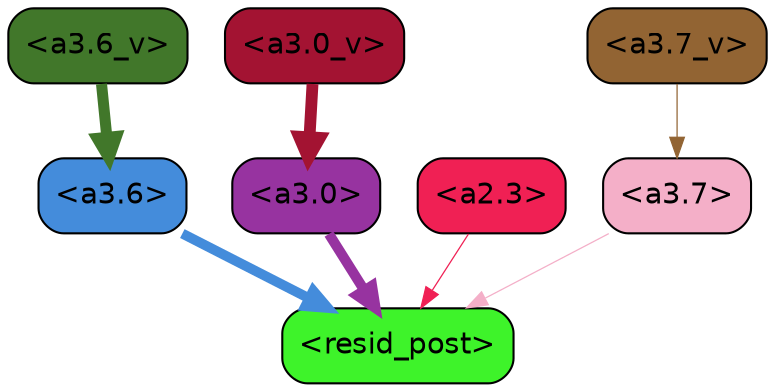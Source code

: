 strict digraph "" {
	graph [bgcolor=transparent,
		layout=dot,
		overlap=false,
		splines=true
	];
	"<a3.7>"	[color=black,
		fillcolor="#f4afc8",
		fontname=Helvetica,
		shape=box,
		style="filled, rounded"];
	"<resid_post>"	[color=black,
		fillcolor="#3ef32a",
		fontname=Helvetica,
		shape=box,
		style="filled, rounded"];
	"<a3.7>" -> "<resid_post>"	[color="#f4afc8",
		penwidth=0.6];
	"<a3.6>"	[color=black,
		fillcolor="#448cdb",
		fontname=Helvetica,
		shape=box,
		style="filled, rounded"];
	"<a3.6>" -> "<resid_post>"	[color="#448cdb",
		penwidth=4.7534414529800415];
	"<a3.0>"	[color=black,
		fillcolor="#9733a0",
		fontname=Helvetica,
		shape=box,
		style="filled, rounded"];
	"<a3.0>" -> "<resid_post>"	[color="#9733a0",
		penwidth=4.898576855659485];
	"<a2.3>"	[color=black,
		fillcolor="#f02054",
		fontname=Helvetica,
		shape=box,
		style="filled, rounded"];
	"<a2.3>" -> "<resid_post>"	[color="#f02054",
		penwidth=0.6];
	"<a3.7_v>"	[color=black,
		fillcolor="#926433",
		fontname=Helvetica,
		shape=box,
		style="filled, rounded"];
	"<a3.7_v>" -> "<a3.7>"	[color="#926433",
		penwidth=0.6];
	"<a3.6_v>"	[color=black,
		fillcolor="#41772a",
		fontname=Helvetica,
		shape=box,
		style="filled, rounded"];
	"<a3.6_v>" -> "<a3.6>"	[color="#41772a",
		penwidth=5.297133803367615];
	"<a3.0_v>"	[color=black,
		fillcolor="#a31332",
		fontname=Helvetica,
		shape=box,
		style="filled, rounded"];
	"<a3.0_v>" -> "<a3.0>"	[color="#a31332",
		penwidth=5.680712580680847];
}
